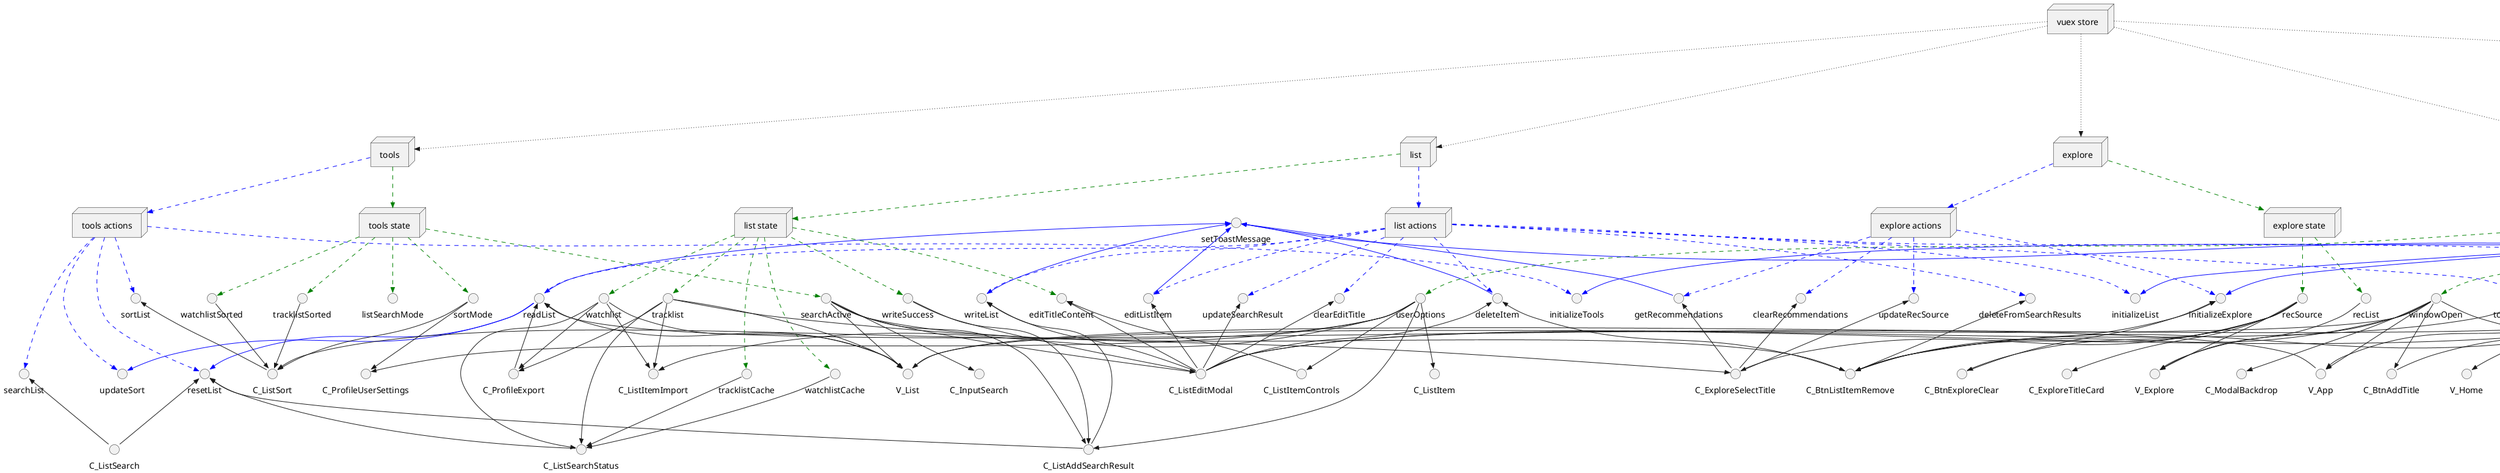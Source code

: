 @startuml "State Mgt. Dependencies"

'nodes
  'store
    node "vuex store" as store
    node app
    node explore
    node list
    node tools
    node user

  'module state
    node "app state" as astate
    node "explore state" as estate
    node "list state" as lstate
    node "tools state" as tstate
    node "user state" as ustate

  'module actions
    node "app actions" as aactions
    node "explore actions" as eactions
    node "list actions" as lactions
    node "tools actions" as tactions
    node "user actions" as uactions

'module hierarchy
  store -[dotted]->> app
  store -[dotted]->> explore
  store -[dotted]->> list
  store -[dotted]->> tools
  store -[dotted]->> user

  'state
    app -[#green;dashed]->> astate
    explore -[#green;dashed]->> estate
    list -[#green;dashed]->> lstate
    tools -[#green;dashed]->> tstate
    user -[#green;dashed]->> ustate

  'actions
    app -[#blue;dashed]->> aactions
    explore -[#blue;dashed]->> eactions
    list -[#blue;dashed]->> lactions
    tools -[#blue;dashed]->> tactions
    user -[#blue;dashed]->> uactions

'state mapping
  'app state
    astate -[#green;dashed]->> functions
    astate -[#green;dashed]->> toastMessage
    astate -[#green;dashed]->> windowOpen

  'explore state
    estate -[#green;dashed]->> recList
    estate -[#green;dashed]->> recSource

  'list state
    lstate -[#green;dashed]->> editTitleContent
    lstate -[#green;dashed]->> tracklist
    lstate -[#green;dashed]->> tracklistCache
    lstate -[#green;dashed]->> watchlist
    lstate -[#green;dashed]->> watchlistCache
    lstate -[#green;dashed]->> writeSuccess

  'tools state
    tstate -[#green;dashed]->> listSearchMode
    tstate -[#green;dashed]->> searchActive
    tstate -[#green;dashed]->> sortMode
    tstate -[#green;dashed]->> tracklistSorted
    tstate -[#green;dashed]->> watchlistSorted

  'user state
    ustate -[#green;dashed]->> currentUser
    ustate -[#green;dashed]->> GoTrueAuth
    ustate -[#green;dashed]->> userOptions

'actions mapping
  'app actions
    aactions -[#blue;dashed]->> closeAllModals
    aactions -[#blue;dashed]->> initialize
    aactions -[#blue;dashed]->> toggleWindow
    aactions -[#blue;dashed]->> sendToastMessage

  'explore actions
    eactions -[#blue;dashed]->> clearRecommendations
    eactions -[#blue;dashed]->> getRecommendations
    eactions -[#blue;dashed]->> initializeExplore
    eactions -[#blue;dashed]->> updateRecSource

  'list actions
    lactions -[#blue;dashed]->> clearEditTitle
    lactions -[#blue;dashed]->> deleteFromSearchResults
    lactions -[#blue;dashed]->> deleteItem
    lactions -[#blue;dashed]->> editListItem
    lactions -[#blue;dashed]->> initializeList
    lactions -[#blue;dashed]->> readList
    lactions -[#blue;dashed]->> selectEditTitle
    lactions -[#blue;dashed]->> toggleWriteSuccess
    lactions -[#blue;dashed]->> updateSearchResult
    lactions -[#blue;dashed]->> writeList

  'tools actions
    tactions -[#blue;dashed]->> initializeTools
    tactions -[#blue;dashed]->> resetList
    tactions -[#blue;dashed]->> searchList
    tactions -[#blue;dashed]->> sortList
    tactions -[#blue;dashed]->> updateSort

  'user actions
    uactions -[#blue;dashed]->> attemptConfirmation
    uactions -[#blue;dashed]->> attemptLogin
    uactions -[#blue;dashed]->> attemptLogout
    uactions -[#blue;dashed]->> attemptPasswordRecovery
    uactions -[#blue;dashed]->> attemptSignup
    uactions -[#blue;dashed]->> initAuth
    uactions -[#blue;dashed]->> initializeUser
    uactions -[#blue;dashed]->> processInvite
    uactions -[#blue;dashed]->> requestPasswordRecovery
    uactions -[#blue;dashed]->> updateUserAccount
    uactions -[#blue;dashed]->> setUserPrefs

'action dependencies
  initialize -[#blue]->> initializeExplore
  initialize -[#blue]->> initializeList
  initialize -[#blue]->> initializeTools
  initialize -[#blue]->> initializeUser
  initialize -[#blue]->> attemptLogout

  setToastMessage <<-[#blue]- getRecommendations
  setToastMessage <<-[#blue]- deleteItem
  setToastMessage <<-[#blue]- editListItem
  setToastMessage <<-[#blue]- readList
  setToastMessage <<-[#blue]- writeList
  setToastMessage <<-[#blue]- attemptLogin

  readList -[#blue]->> resetList
  readList -[#blue]->> updateSort

'state <-> component mapping
  'views
    V_App <<-up- currentUser
    V_App -up->> readList
    V_App <<-up- windowOpen

    V_Admin <<-up- GoTrueAuth

    V_Explore <<-up- recList
    V_Explore <<-up- recSource
    V_Explore <<-up- windowOpen

    V_Home <<-up- currentUser

    V_Import -up->> sendToastMessage
    V_Import -up->> toggleWindow

    V_Invite -up->> sendToastMessage

    V_List -up->> readList
    V_List <<-up- searchActive
    V_List <<-up- tracklist
    V_List -up->> toggleWindow
    V_List <<-up- watchlist
    V_List <<-up- windowOpen

    V_Profile <<-up- currentUser
    V_Profile -up->> updateUserAccount

    V_Recover -up->> requestPasswordRecovery

    V_Signup -up->> processInvite
    V_Signup -up->> sendToastMessage

  'app global
    C_GlobalFooter <<-up- currentUser

    C_GlobalMenu <<-up- currentUser
    C_GlobalMenu -up->> toggleWindow

    C_GlobalNav <<-up- currentUser

    C_HomeLogin -up->> attemptLogin
    C_HomeLogin -up->> initialize

    C_ModalBackdrop <<-up- windowOpen

    C_ToastMessage <<-up->> toastMessage

  'buttons
    C_BtnAddTitle -up->> toggleWindow
    C_BtnAddTitle <<-up- windowOpen

    C_BtnExploreClear -up->> initializeExplore
    C_BtnExploreClear <<-up- recSource

    C_BtnListItemControls -up->> selectEditTitle
    C_BtnListItemControls -up->> toggleWindow

    C_BtnListItemEdit -up->> selectEditTitle
    C_BtnListItemEdit -up->> toggleWindow

    C_BtnListItemRemove -up->> deleteFromSearchResults
    C_BtnListItemRemove -up->> deleteItem
    C_BtnListItemRemove -up->> initializeExplore
    C_BtnListItemRemove <<-up- recSource
    C_BtnListItemRemove <<-up- searchActive
    C_BtnListItemRemove -up->> toggleWindow
    C_BtnListItemRemove <<-up- windowOpen

    C_BtnLogout -up->> attemptLogout

    C_BtnMenu -up->> toggleWindow
    C_BtnMenu <<-up- windowOpen

  'explore
    C_ExploreSelectTitle -up->> clearRecommendations
    C_ExploreSelectTitle -up->> getRecommendations
    C_ExploreSelectTitle <<-up- recSource
    C_ExploreSelectTitle <<-up- tracklist
    C_ExploreSelectTitle -up->> updateRecSource

    C_ExploreTitleCard <<-up- recSource

  'input
    C_InputSearch <<-up- searchActive

  'list
    C_ListAddModal <<-up- functions
    C_ListAddModal -up->> toggleWindow
    C_ListAddModal -up->> toggleWriteSuccess

    C_ListAddSearchResult -up->> resetList
    C_ListAddSearchResult <<-up- searchActive
    C_ListAddSearchResult <<-up- userOptions
    C_ListAddSearchResult -up->> writeList
    C_ListAddSearchResult <<-up- writeSuccess

    C_ListEditModal -up->> clearEditTitle
    C_ListEditModal -up->> deleteItem
    C_ListEditModal -up->> editListItem
    C_ListEditModal -up->> editTitleContent
    C_ListEditModal <<-up- searchActive
    C_ListEditModal -up->> toggleWindow
    C_ListEditModal -up->> toggleWriteSuccess
    C_ListEditModal -up->> updateSearchResult
    C_ListEditModal -up->> writeList
    C_ListEditModal <<-up- writeSuccess

    C_ListItem <<-up- userOptions

    C_ListItemControls -up->> editTitleContent
    C_ListItemControls <<-up- userOptions

    C_ListItemImport <<-up- tracklist
    C_ListItemImport <<-up- watchlist
    C_ListItemImport <<-up- userOptions

    C_ListPosterModal -up->> toggleWindow

    C_ListSearch -up->> resetList
    C_ListSearch -up->> searchList

    C_ListSearchStatus -up->> resetList
    C_ListSearchStatus <<-up- tracklist
    C_ListSearchStatus <<-up- tracklistCache
    C_ListSearchStatus <<-up- watchlist
    C_ListSearchStatus <<-up- watchlistCache

    C_ListSort -up->> sortList
    C_ListSort <<-up- sortMode
    C_ListSort <<-up- tracklistSorted
    C_ListSort <<-up- userOptions
    C_ListSort <<-up- watchlistSorted

  'profile
    C_ProfileExport -up->> readList
    C_ProfileExport <<-up- tracklist
    C_ProfileExport <<-up- watchlist

    C_ProfileUserSettings <<-up- sortMode
    C_ProfileUserSettings <<-up- userOptions

@enduml